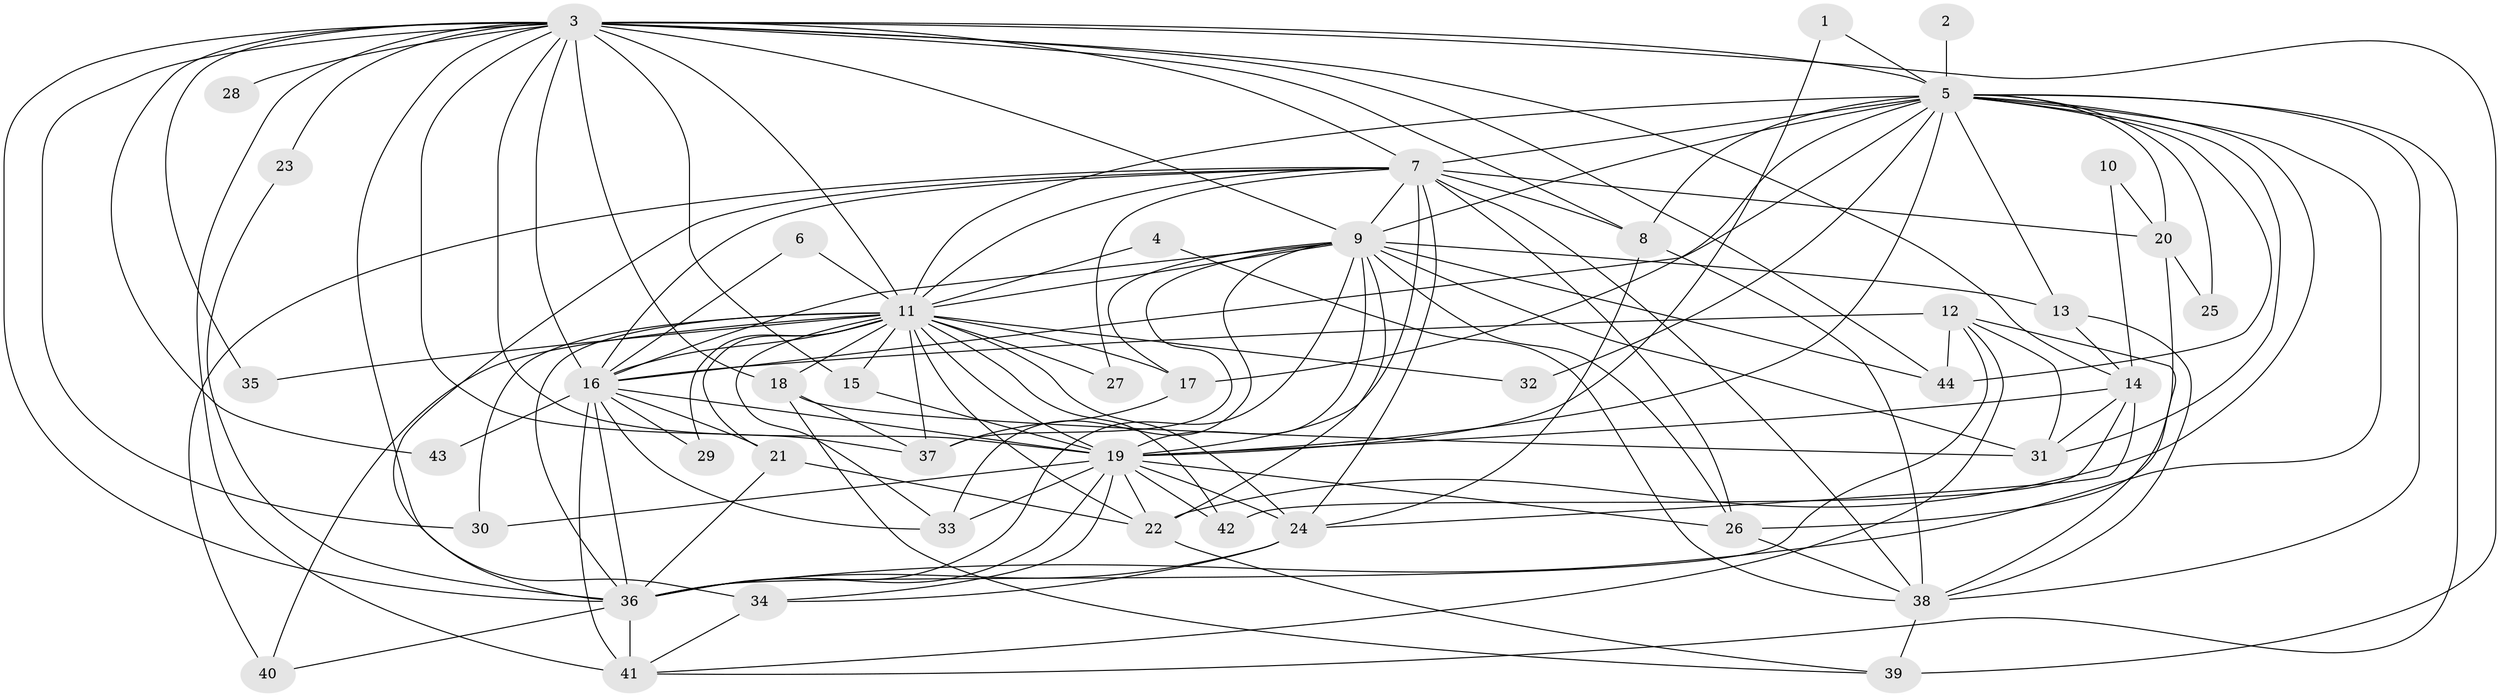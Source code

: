 // original degree distribution, {19: 0.01818181818181818, 23: 0.00909090909090909, 17: 0.00909090909090909, 16: 0.01818181818181818, 29: 0.01818181818181818, 26: 0.00909090909090909, 20: 0.00909090909090909, 4: 0.07272727272727272, 2: 0.5545454545454546, 6: 0.01818181818181818, 3: 0.19090909090909092, 10: 0.00909090909090909, 7: 0.00909090909090909, 5: 0.05454545454545454}
// Generated by graph-tools (version 1.1) at 2025/36/03/04/25 23:36:15]
// undirected, 44 vertices, 136 edges
graph export_dot {
  node [color=gray90,style=filled];
  1;
  2;
  3;
  4;
  5;
  6;
  7;
  8;
  9;
  10;
  11;
  12;
  13;
  14;
  15;
  16;
  17;
  18;
  19;
  20;
  21;
  22;
  23;
  24;
  25;
  26;
  27;
  28;
  29;
  30;
  31;
  32;
  33;
  34;
  35;
  36;
  37;
  38;
  39;
  40;
  41;
  42;
  43;
  44;
  1 -- 5 [weight=1.0];
  1 -- 19 [weight=1.0];
  2 -- 5 [weight=1.0];
  3 -- 5 [weight=1.0];
  3 -- 7 [weight=1.0];
  3 -- 8 [weight=1.0];
  3 -- 9 [weight=1.0];
  3 -- 11 [weight=4.0];
  3 -- 14 [weight=1.0];
  3 -- 15 [weight=1.0];
  3 -- 16 [weight=1.0];
  3 -- 18 [weight=1.0];
  3 -- 19 [weight=2.0];
  3 -- 23 [weight=1.0];
  3 -- 28 [weight=1.0];
  3 -- 30 [weight=1.0];
  3 -- 34 [weight=1.0];
  3 -- 35 [weight=1.0];
  3 -- 36 [weight=1.0];
  3 -- 37 [weight=1.0];
  3 -- 39 [weight=1.0];
  3 -- 41 [weight=1.0];
  3 -- 43 [weight=1.0];
  3 -- 44 [weight=1.0];
  4 -- 11 [weight=1.0];
  4 -- 38 [weight=1.0];
  5 -- 7 [weight=3.0];
  5 -- 8 [weight=1.0];
  5 -- 9 [weight=1.0];
  5 -- 11 [weight=2.0];
  5 -- 13 [weight=1.0];
  5 -- 16 [weight=1.0];
  5 -- 17 [weight=1.0];
  5 -- 19 [weight=2.0];
  5 -- 20 [weight=2.0];
  5 -- 22 [weight=1.0];
  5 -- 25 [weight=1.0];
  5 -- 31 [weight=1.0];
  5 -- 32 [weight=1.0];
  5 -- 36 [weight=1.0];
  5 -- 38 [weight=2.0];
  5 -- 41 [weight=1.0];
  5 -- 44 [weight=2.0];
  6 -- 11 [weight=1.0];
  6 -- 16 [weight=1.0];
  7 -- 8 [weight=1.0];
  7 -- 9 [weight=1.0];
  7 -- 11 [weight=2.0];
  7 -- 16 [weight=1.0];
  7 -- 19 [weight=2.0];
  7 -- 20 [weight=1.0];
  7 -- 24 [weight=1.0];
  7 -- 26 [weight=1.0];
  7 -- 27 [weight=1.0];
  7 -- 36 [weight=3.0];
  7 -- 38 [weight=1.0];
  7 -- 40 [weight=1.0];
  8 -- 24 [weight=1.0];
  8 -- 38 [weight=1.0];
  9 -- 11 [weight=4.0];
  9 -- 13 [weight=2.0];
  9 -- 16 [weight=1.0];
  9 -- 17 [weight=1.0];
  9 -- 19 [weight=5.0];
  9 -- 22 [weight=1.0];
  9 -- 26 [weight=1.0];
  9 -- 31 [weight=1.0];
  9 -- 33 [weight=1.0];
  9 -- 36 [weight=1.0];
  9 -- 37 [weight=1.0];
  9 -- 44 [weight=1.0];
  10 -- 14 [weight=1.0];
  10 -- 20 [weight=1.0];
  11 -- 15 [weight=1.0];
  11 -- 16 [weight=3.0];
  11 -- 17 [weight=2.0];
  11 -- 18 [weight=1.0];
  11 -- 19 [weight=4.0];
  11 -- 21 [weight=1.0];
  11 -- 22 [weight=1.0];
  11 -- 24 [weight=1.0];
  11 -- 27 [weight=2.0];
  11 -- 29 [weight=2.0];
  11 -- 30 [weight=1.0];
  11 -- 32 [weight=1.0];
  11 -- 33 [weight=1.0];
  11 -- 35 [weight=2.0];
  11 -- 36 [weight=3.0];
  11 -- 37 [weight=1.0];
  11 -- 40 [weight=1.0];
  11 -- 42 [weight=1.0];
  12 -- 16 [weight=1.0];
  12 -- 31 [weight=1.0];
  12 -- 36 [weight=1.0];
  12 -- 38 [weight=1.0];
  12 -- 41 [weight=1.0];
  12 -- 44 [weight=1.0];
  13 -- 14 [weight=1.0];
  13 -- 38 [weight=1.0];
  14 -- 19 [weight=1.0];
  14 -- 24 [weight=1.0];
  14 -- 31 [weight=1.0];
  14 -- 42 [weight=1.0];
  15 -- 19 [weight=1.0];
  16 -- 19 [weight=3.0];
  16 -- 21 [weight=1.0];
  16 -- 29 [weight=1.0];
  16 -- 33 [weight=1.0];
  16 -- 36 [weight=1.0];
  16 -- 41 [weight=2.0];
  16 -- 43 [weight=1.0];
  17 -- 37 [weight=1.0];
  18 -- 31 [weight=1.0];
  18 -- 37 [weight=1.0];
  18 -- 39 [weight=1.0];
  19 -- 22 [weight=1.0];
  19 -- 24 [weight=1.0];
  19 -- 26 [weight=1.0];
  19 -- 30 [weight=1.0];
  19 -- 33 [weight=1.0];
  19 -- 34 [weight=1.0];
  19 -- 36 [weight=3.0];
  19 -- 42 [weight=1.0];
  20 -- 25 [weight=2.0];
  20 -- 26 [weight=1.0];
  21 -- 22 [weight=1.0];
  21 -- 36 [weight=1.0];
  22 -- 39 [weight=1.0];
  23 -- 36 [weight=1.0];
  24 -- 34 [weight=1.0];
  24 -- 36 [weight=1.0];
  26 -- 38 [weight=1.0];
  34 -- 41 [weight=1.0];
  36 -- 40 [weight=1.0];
  36 -- 41 [weight=1.0];
  38 -- 39 [weight=1.0];
}
